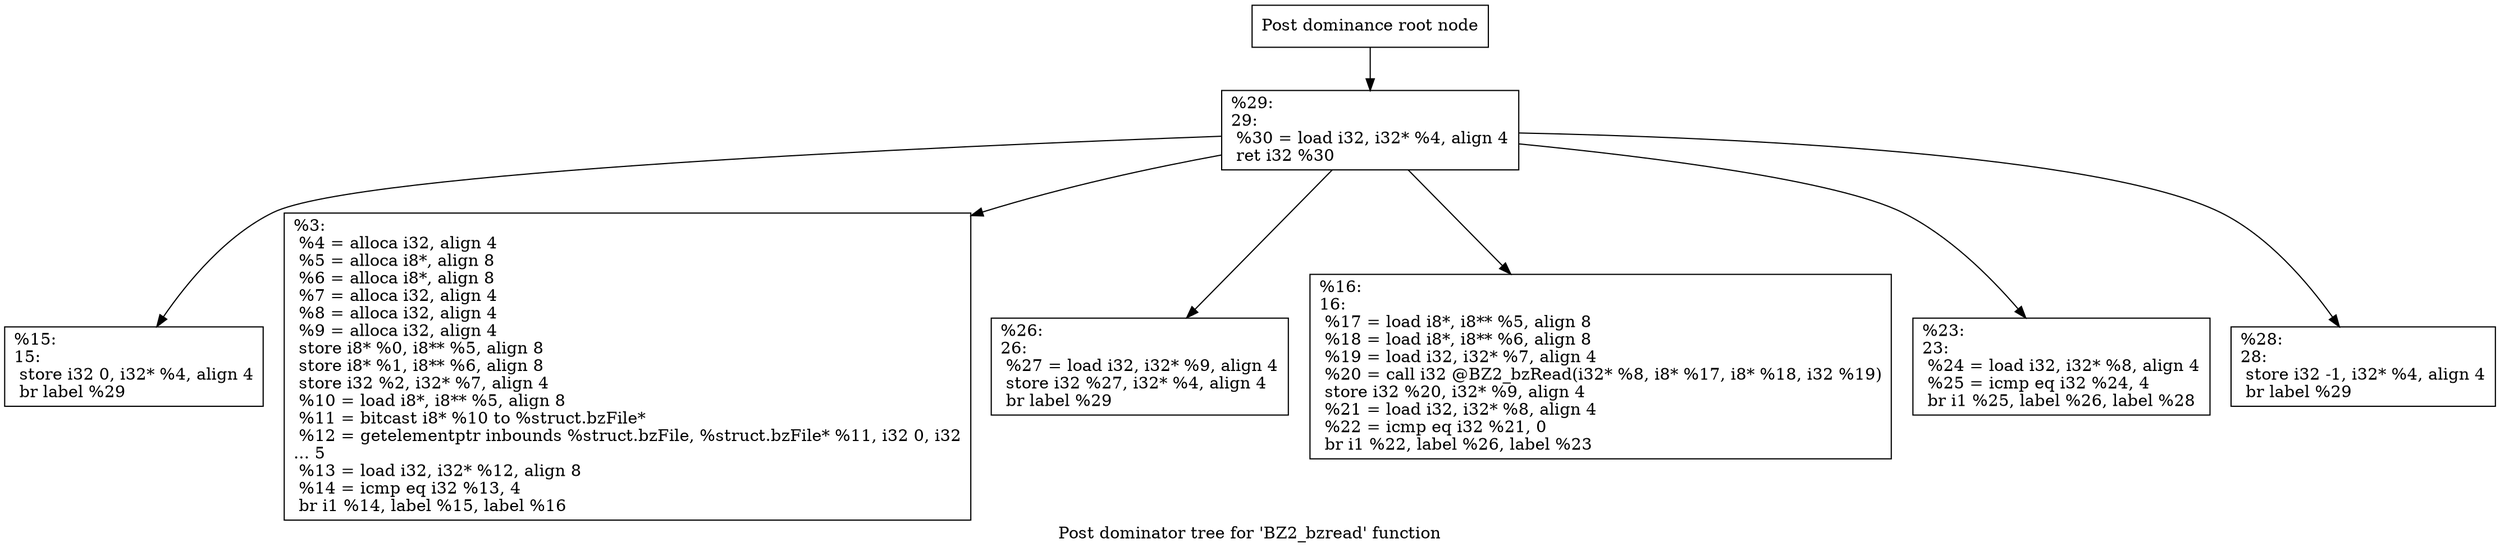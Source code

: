 digraph "Post dominator tree for 'BZ2_bzread' function" {
	label="Post dominator tree for 'BZ2_bzread' function";

	Node0x16245c0 [shape=record,label="{Post dominance root node}"];
	Node0x16245c0 -> Node0x15f8700;
	Node0x15f8700 [shape=record,label="{%29:\l29:                                               \l  %30 = load i32, i32* %4, align 4\l  ret i32 %30\l}"];
	Node0x15f8700 -> Node0x161c270;
	Node0x15f8700 -> Node0x161bc70;
	Node0x15f8700 -> Node0x15fe0a0;
	Node0x15f8700 -> Node0x1257e20;
	Node0x15f8700 -> Node0x154f350;
	Node0x15f8700 -> Node0x152bdf0;
	Node0x161c270 [shape=record,label="{%15:\l15:                                               \l  store i32 0, i32* %4, align 4\l  br label %29\l}"];
	Node0x161bc70 [shape=record,label="{%3:\l  %4 = alloca i32, align 4\l  %5 = alloca i8*, align 8\l  %6 = alloca i8*, align 8\l  %7 = alloca i32, align 4\l  %8 = alloca i32, align 4\l  %9 = alloca i32, align 4\l  store i8* %0, i8** %5, align 8\l  store i8* %1, i8** %6, align 8\l  store i32 %2, i32* %7, align 4\l  %10 = load i8*, i8** %5, align 8\l  %11 = bitcast i8* %10 to %struct.bzFile*\l  %12 = getelementptr inbounds %struct.bzFile, %struct.bzFile* %11, i32 0, i32\l... 5\l  %13 = load i32, i32* %12, align 8\l  %14 = icmp eq i32 %13, 4\l  br i1 %14, label %15, label %16\l}"];
	Node0x15fe0a0 [shape=record,label="{%26:\l26:                                               \l  %27 = load i32, i32* %9, align 4\l  store i32 %27, i32* %4, align 4\l  br label %29\l}"];
	Node0x1257e20 [shape=record,label="{%16:\l16:                                               \l  %17 = load i8*, i8** %5, align 8\l  %18 = load i8*, i8** %6, align 8\l  %19 = load i32, i32* %7, align 4\l  %20 = call i32 @BZ2_bzRead(i32* %8, i8* %17, i8* %18, i32 %19)\l  store i32 %20, i32* %9, align 4\l  %21 = load i32, i32* %8, align 4\l  %22 = icmp eq i32 %21, 0\l  br i1 %22, label %26, label %23\l}"];
	Node0x154f350 [shape=record,label="{%23:\l23:                                               \l  %24 = load i32, i32* %8, align 4\l  %25 = icmp eq i32 %24, 4\l  br i1 %25, label %26, label %28\l}"];
	Node0x152bdf0 [shape=record,label="{%28:\l28:                                               \l  store i32 -1, i32* %4, align 4\l  br label %29\l}"];
}
